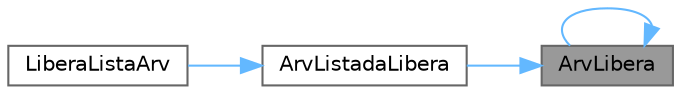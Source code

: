 digraph "ArvLibera"
{
 // LATEX_PDF_SIZE
  bgcolor="transparent";
  edge [fontname=Helvetica,fontsize=10,labelfontname=Helvetica,labelfontsize=10];
  node [fontname=Helvetica,fontsize=10,shape=box,height=0.2,width=0.4];
  rankdir="RL";
  Node1 [label="ArvLibera",height=0.2,width=0.4,color="gray40", fillcolor="grey60", style="filled", fontcolor="black",tooltip="Função para liberar todo o espaço ocupado pela árvore a, libera também suas raizes."];
  Node1 -> Node1 [dir="back",color="steelblue1",style="solid"];
  Node1 -> Node2 [dir="back",color="steelblue1",style="solid"];
  Node2 [label="ArvListadaLibera",height=0.2,width=0.4,color="grey40", fillcolor="white", style="filled",URL="$_lista_arv_8c.html#a8650b5c98eebc4cf49cb591fcec3b37e",tooltip=" "];
  Node2 -> Node3 [dir="back",color="steelblue1",style="solid"];
  Node3 [label="LiberaListaArv",height=0.2,width=0.4,color="grey40", fillcolor="white", style="filled",URL="$_lista_arv_8c.html#a75ff022843c7361eb95f79715762b827",tooltip="Faz a liberacao da lista de Arvores, liberando suas arvores."];
}
